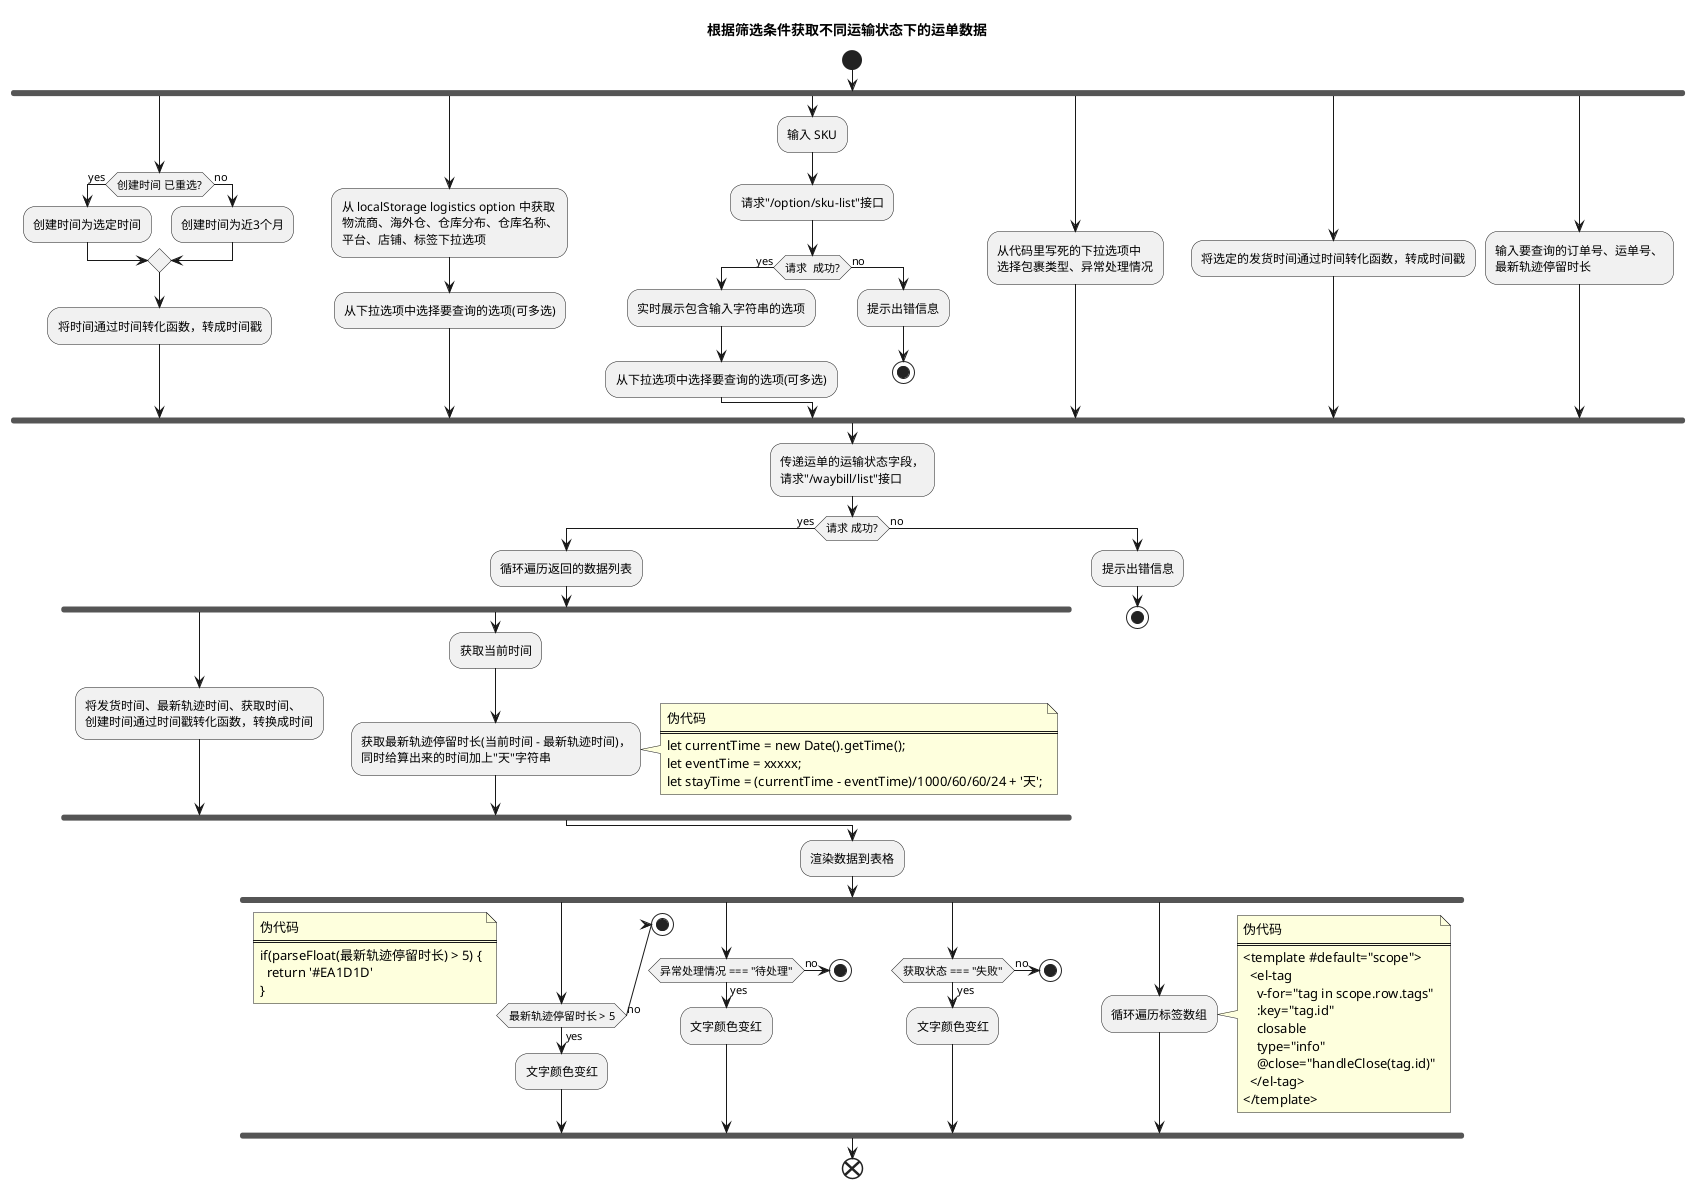 @startuml
title 根据筛选条件获取不同运输状态下的运单数据

start
fork
  if(创建时间 已重选?) then (yes) 
    :创建时间为选定时间;
  else (no)
    :创建时间为近3个月;
  endif
  :将时间通过时间转化函数，转成时间戳;
fork again  
  :从 localStorage logistics option 中获取
  物流商、海外仓、仓库分布、仓库名称、
  平台、店铺、标签下拉选项;
  :从下拉选项中选择要查询的选项(可多选);
fork again
  :输入 SKU;
  :请求"/option/sku-list"接口;
  if(请求  成功?) then (yes)
    :实时展示包含输入字符串的选项;
    :从下拉选项中选择要查询的选项(可多选);
  else (no)
    :提示出错信息;
    stop
  endif
fork again
  :从代码里写死的下拉选项中
  选择包裹类型、异常处理情况;
fork again  
  :将选定的发货时间通过时间转化函数，转成时间戳;
fork again
  :输入要查询的订单号、运单号、
  最新轨迹停留时长;
end fork
:传递运单的运输状态字段，
请求"/waybill/list"接口;
if(请求 成功?) then (yes)
  :循环遍历返回的数据列表;
  fork
    :将发货时间、最新轨迹时间、获取时间、
    创建时间通过时间戳转化函数，转换成时间;
  fork again
    :获取当前时间;
    :获取最新轨迹停留时长(当前时间 - 最新轨迹时间)，
    同时给算出来的时间加上"天"字符串;
    note right
      伪代码
      ====
      let currentTime = new Date().getTime();
      let eventTime = xxxxx;
      let stayTime = (currentTime - eventTime)/1000/60/60/24 + '天';
    end note
  end fork
else (no)
  :提示出错信息;
  stop
endif
:渲染数据到表格;
fork
  if(最新轨迹停留时长 > 5) then (yes)
    note right
      伪代码
      ====
      if(parseFloat(最新轨迹停留时长) > 5) {
        return '#EA1D1D'
      }
    end note
    :文字颜色变红;
  else (no)
    stop
  endif
fork again
  if(异常处理情况 === "待处理") then (yes)
    :文字颜色变红;
  else (no)
    stop
  endif
fork again
  if(获取状态 === "失败") then (yes)
    :文字颜色变红;
  else (no)
    stop
  endif
fork again
  :循环遍历标签数组;
  note right
    伪代码
    ====
    <template #default="scope">
      <el-tag 
        v-for="tag in scope.row.tags"
        :key="tag.id"
        closable
        type="info"
        @close="handleClose(tag.id)"
      </el-tag>
    </template>
  end note
end fork
end

@enduml

@startuml
title 分页处理

start
if(运单总数 > 设置的 pageSize) then (yes)
  :显示分页组件;
  fork
    :切换当前页 currentPage;
    :设置currentPage为当前选定值;
  fork again
    :切换每页显示条数 pageSize;
    :设置pageSize为当前选定值;
    :设置currentPage =  1;
  end fork
  :带上之前选定的筛选条件，重新请求"/waybill/list"接口;
    if(请求 成功?) then (yes)
      :渲染当前页的数据;
    else (no)
      :提示出错信息;
      stop
    endif
else (no)
  :隐藏分页组件;
  stop
endif
end

@enduml

@startuml
title 自定义显示列

start
if(localStorage waybill column 已存在?) then (yes)
  :从localStorage获取 waybill column;
  :将 waybill column赋给显示列组件;
  if(显示列组件中字段显示情况 有更新?) then (yes)
    :更新本地存储的 waybill column;
  else (no)
    stop
  endif
else (no)
  :从全局存储组件(global-data)中获取 waybill column;
  note right 
      global-data是存取全局变量的组件
  end note
  :本地存储 waybill column;
endif
end

@enduml

@startuml
title 重置数据

start
fork
  :创建时间重置为近三个月;
fork again
  :筛选表单除创建时间外其它置空;
end fork
:请求"/waybill/list/"接口;
if(请求 成功?) then (yes)
  :渲染数据;
else (no)
  :提示出错信息;
  stop
endif
end

@enduml